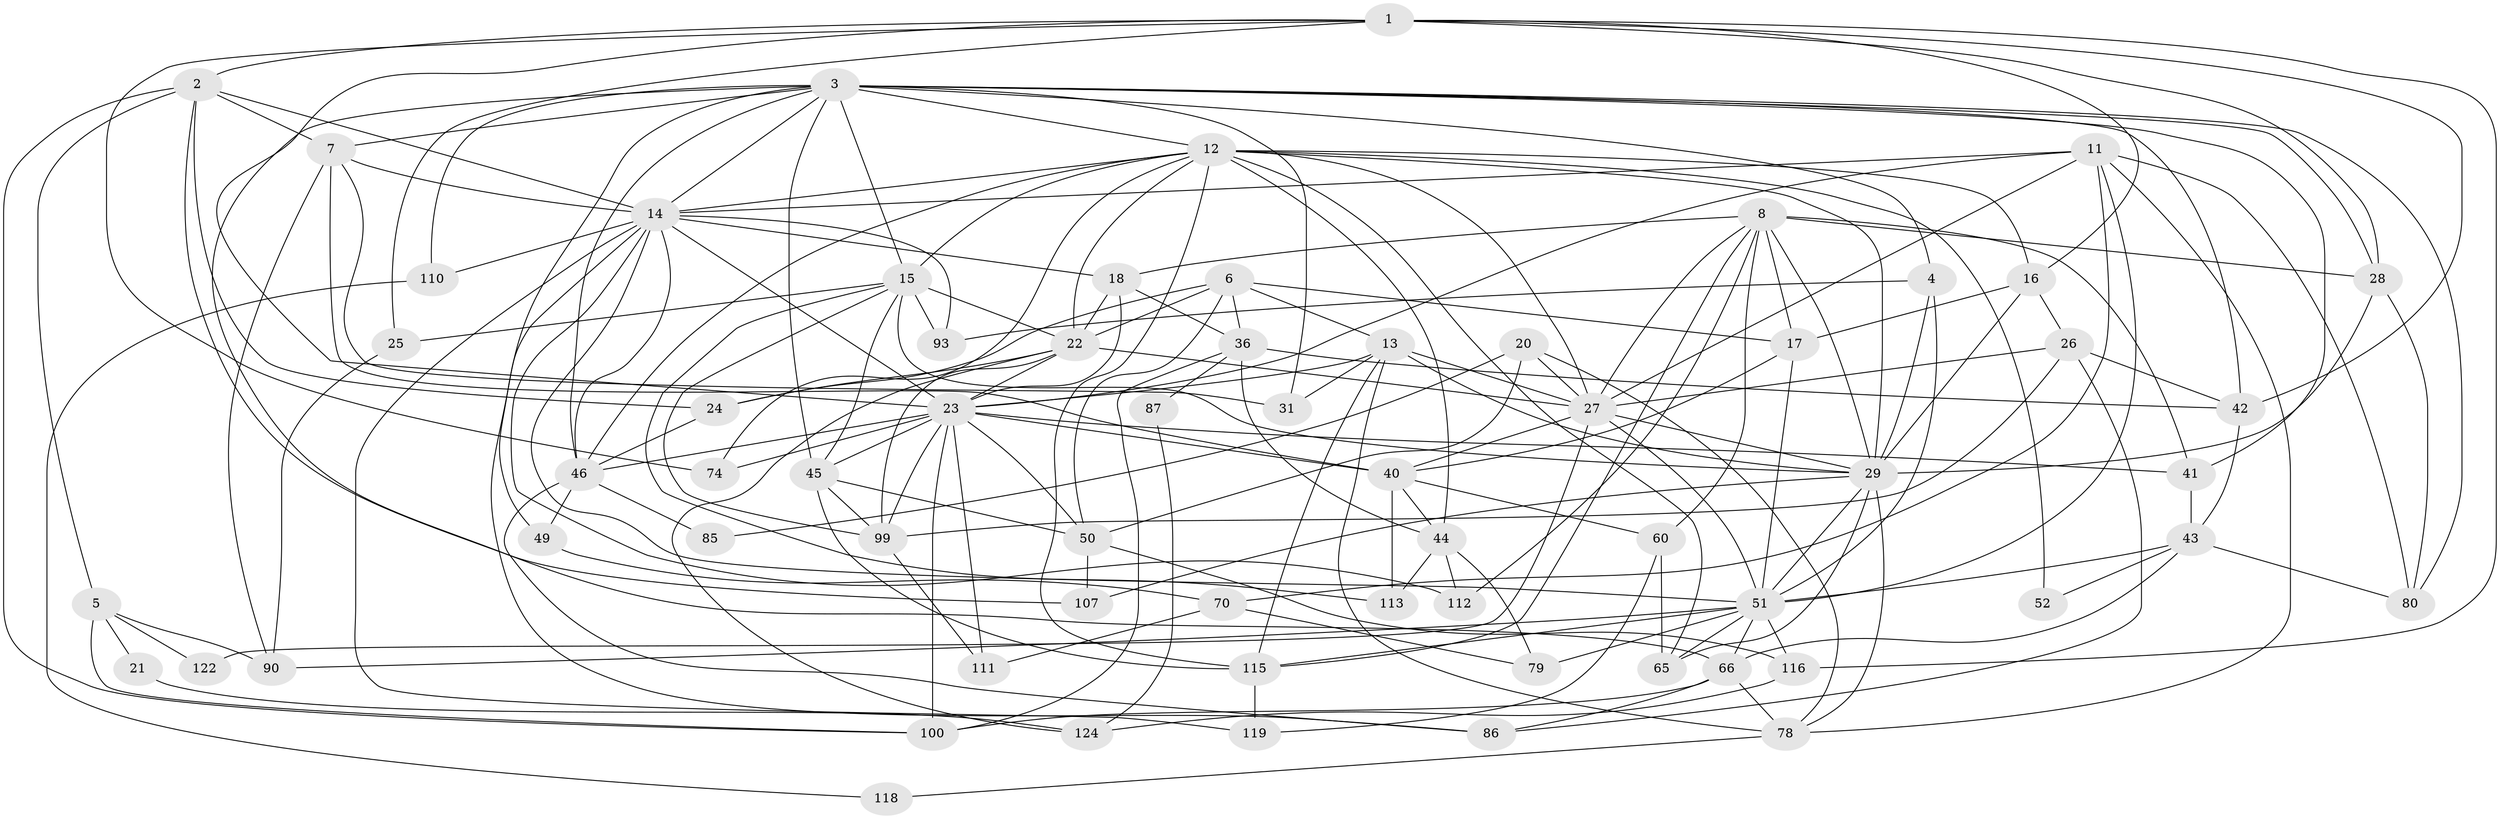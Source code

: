 // original degree distribution, {4: 0.34615384615384615, 5: 0.16923076923076924, 2: 0.11538461538461539, 3: 0.24615384615384617, 8: 0.023076923076923078, 6: 0.08461538461538462, 7: 0.015384615384615385}
// Generated by graph-tools (version 1.1) at 2025/15/03/09/25 04:15:11]
// undirected, 65 vertices, 183 edges
graph export_dot {
graph [start="1"]
  node [color=gray90,style=filled];
  1 [super="+48+10"];
  2 [super="+84"];
  3 [super="+19+95"];
  4;
  5;
  6 [super="+30"];
  7 [super="+68"];
  8 [super="+9+77"];
  11 [super="+33"];
  12 [super="+55+101"];
  13 [super="+89"];
  14 [super="+56+37"];
  15 [super="+91+127"];
  16;
  17 [super="+114+67"];
  18 [super="+72+125"];
  20;
  21;
  22 [super="+34+94"];
  23 [super="+38+39+64"];
  24;
  25;
  26;
  27 [super="+57"];
  28 [super="+63"];
  29 [super="+102+109+126+35"];
  31;
  36 [super="+83"];
  40 [super="+105"];
  41;
  42 [super="+97"];
  43 [super="+75+120+59"];
  44 [super="+82"];
  45 [super="+98"];
  46 [super="+62+47"];
  49;
  50 [super="+108"];
  51 [super="+103+71+61+58+130"];
  52;
  60 [super="+128"];
  65;
  66 [super="+73"];
  70 [super="+81"];
  74;
  78 [super="+123"];
  79 [super="+104"];
  80;
  85;
  86;
  87;
  90;
  93;
  99 [super="+121"];
  100 [super="+129"];
  107;
  110;
  111;
  112;
  113;
  115;
  116;
  118;
  119;
  122;
  124;
  1 -- 23;
  1 -- 2;
  1 -- 16;
  1 -- 74;
  1 -- 25;
  1 -- 42;
  1 -- 116;
  1 -- 28;
  2 -- 5;
  2 -- 7;
  2 -- 24;
  2 -- 107;
  2 -- 100;
  2 -- 14;
  3 -- 80;
  3 -- 15;
  3 -- 66 [weight=2];
  3 -- 4;
  3 -- 7;
  3 -- 14;
  3 -- 46;
  3 -- 49;
  3 -- 28;
  3 -- 31;
  3 -- 45;
  3 -- 41;
  3 -- 42;
  3 -- 12;
  3 -- 110;
  4 -- 51;
  4 -- 93;
  4 -- 29;
  5 -- 21;
  5 -- 90;
  5 -- 122;
  5 -- 100;
  6 -- 17;
  6 -- 50;
  6 -- 22;
  6 -- 24;
  6 -- 13;
  6 -- 36;
  7 -- 90;
  7 -- 40;
  7 -- 14;
  7 -- 31;
  8 -- 41;
  8 -- 27;
  8 -- 29 [weight=2];
  8 -- 60;
  8 -- 112;
  8 -- 17;
  8 -- 18;
  8 -- 115;
  8 -- 28;
  11 -- 14;
  11 -- 80;
  11 -- 70;
  11 -- 27;
  11 -- 78;
  11 -- 23;
  11 -- 51;
  12 -- 27;
  12 -- 52;
  12 -- 74;
  12 -- 15;
  12 -- 115;
  12 -- 22;
  12 -- 44;
  12 -- 14;
  12 -- 16;
  12 -- 65;
  12 -- 46;
  12 -- 29 [weight=2];
  13 -- 31;
  13 -- 115;
  13 -- 78;
  13 -- 27;
  13 -- 23;
  13 -- 29;
  14 -- 112;
  14 -- 110 [weight=2];
  14 -- 18;
  14 -- 46;
  14 -- 51;
  14 -- 86;
  14 -- 119;
  14 -- 93;
  14 -- 23;
  15 -- 29;
  15 -- 22 [weight=2];
  15 -- 25;
  15 -- 99;
  15 -- 113;
  15 -- 93;
  15 -- 45;
  16 -- 26;
  16 -- 29;
  16 -- 17;
  17 -- 51;
  17 -- 40;
  18 -- 36;
  18 -- 23;
  18 -- 22;
  20 -- 50;
  20 -- 85;
  20 -- 78;
  20 -- 27;
  21 -- 124;
  22 -- 24;
  22 -- 27;
  22 -- 124;
  22 -- 99;
  22 -- 23;
  23 -- 74;
  23 -- 99;
  23 -- 40;
  23 -- 41;
  23 -- 45 [weight=2];
  23 -- 111;
  23 -- 50;
  23 -- 100;
  23 -- 46;
  24 -- 46;
  25 -- 90;
  26 -- 99;
  26 -- 86;
  26 -- 42;
  26 -- 27;
  27 -- 122;
  27 -- 51;
  27 -- 40;
  27 -- 29;
  28 -- 29;
  28 -- 80;
  29 -- 78;
  29 -- 65;
  29 -- 51;
  29 -- 107;
  36 -- 42;
  36 -- 100;
  36 -- 87;
  36 -- 44;
  40 -- 113;
  40 -- 44;
  40 -- 60;
  41 -- 43;
  42 -- 43;
  43 -- 51 [weight=2];
  43 -- 52;
  43 -- 80;
  43 -- 66;
  44 -- 113;
  44 -- 79;
  44 -- 112;
  45 -- 50;
  45 -- 115;
  45 -- 99;
  46 -- 85;
  46 -- 49;
  46 -- 86;
  49 -- 70;
  50 -- 116;
  50 -- 107;
  51 -- 115;
  51 -- 90 [weight=2];
  51 -- 79 [weight=2];
  51 -- 116;
  51 -- 65;
  51 -- 66;
  60 -- 65;
  60 -- 119;
  66 -- 78;
  66 -- 100;
  66 -- 86;
  70 -- 111;
  70 -- 79;
  78 -- 118;
  87 -- 124;
  99 -- 111;
  110 -- 118;
  115 -- 119;
  116 -- 124;
}
